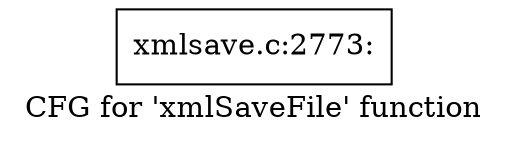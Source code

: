 digraph "CFG for 'xmlSaveFile' function" {
	label="CFG for 'xmlSaveFile' function";

	Node0x5645e405c6c0 [shape=record,label="{xmlsave.c:2773:}"];
}
